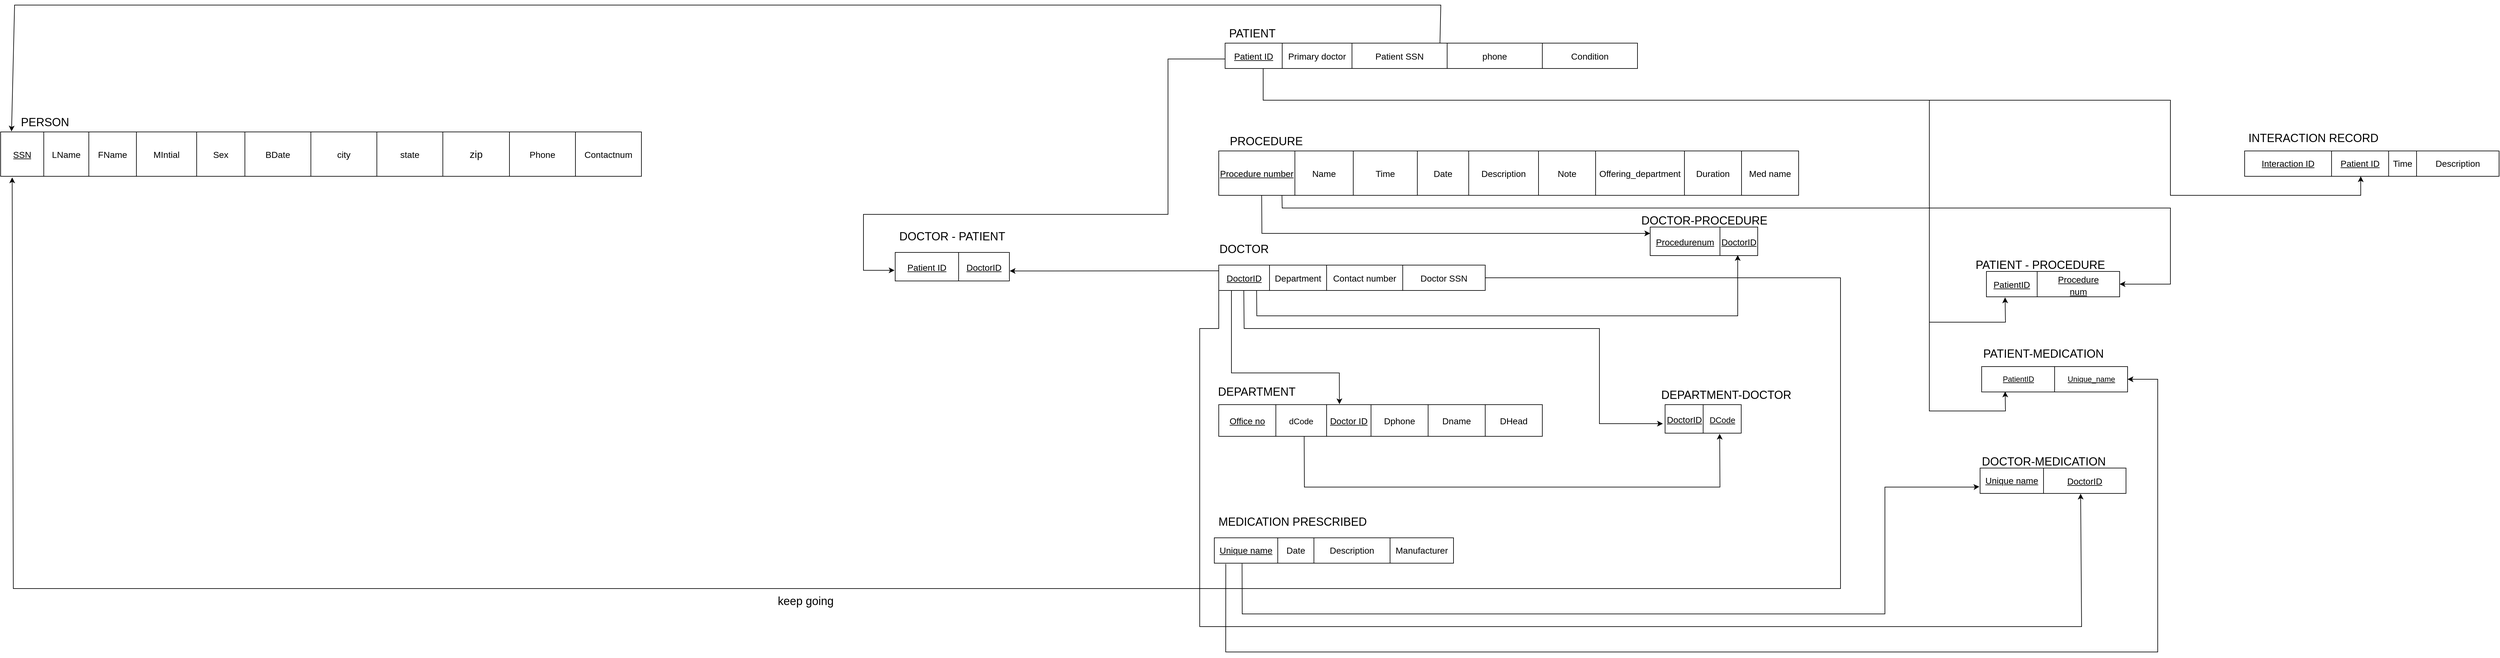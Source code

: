 <mxfile version="21.2.8" type="device">
  <diagram name="Page-1" id="bd83a815-5ea8-2e97-e5ec-87c9f400f2fa">
    <mxGraphModel dx="5881" dy="2895" grid="1" gridSize="10" guides="1" tooltips="1" connect="1" arrows="1" fold="1" page="1" pageScale="1.5" pageWidth="1169" pageHeight="826" background="none" math="0" shadow="0">
      <root>
        <mxCell id="0" style=";html=1;" />
        <mxCell id="1" style=";html=1;" parent="0" />
        <mxCell id="sA06BBsDQ5iSgkOwCJC1-78" value="&lt;font style=&quot;font-size: 18px;&quot;&gt;DEPARTMENT&lt;/font&gt;" style="text;strokeColor=none;align=center;fillColor=none;html=1;verticalAlign=middle;whiteSpace=wrap;rounded=0;" parent="1" vertex="1">
          <mxGeometry x="170" y="590" width="100" height="40" as="geometry" />
        </mxCell>
        <mxCell id="sA06BBsDQ5iSgkOwCJC1-79" value="DOCTOR" style="text;strokeColor=none;align=center;fillColor=none;html=1;verticalAlign=middle;whiteSpace=wrap;rounded=0;fontSize=18;" parent="1" vertex="1">
          <mxGeometry x="170" y="370" width="60" height="30" as="geometry" />
        </mxCell>
        <mxCell id="sA06BBsDQ5iSgkOwCJC1-80" value="PERSON" style="text;strokeColor=none;align=center;fillColor=none;html=1;verticalAlign=middle;whiteSpace=wrap;rounded=0;fontSize=18;" parent="1" vertex="1">
          <mxGeometry x="-1720" y="170" width="60" height="30" as="geometry" />
        </mxCell>
        <mxCell id="sA06BBsDQ5iSgkOwCJC1-81" value="PATIENT" style="text;strokeColor=none;align=center;fillColor=none;html=1;verticalAlign=middle;whiteSpace=wrap;rounded=0;fontSize=18;" parent="1" vertex="1">
          <mxGeometry x="183" y="30" width="60" height="30" as="geometry" />
        </mxCell>
        <mxCell id="sA06BBsDQ5iSgkOwCJC1-82" value="PROCEDURE" style="text;strokeColor=none;align=center;fillColor=none;html=1;verticalAlign=middle;whiteSpace=wrap;rounded=0;fontSize=18;" parent="1" vertex="1">
          <mxGeometry x="120" y="200" width="230" height="30" as="geometry" />
        </mxCell>
        <mxCell id="sA06BBsDQ5iSgkOwCJC1-84" value="" style="shape=table;startSize=0;container=1;collapsible=0;childLayout=tableLayout;fontSize=18;" parent="1" vertex="1">
          <mxGeometry x="160" y="630" width="510" height="50" as="geometry" />
        </mxCell>
        <mxCell id="sA06BBsDQ5iSgkOwCJC1-85" value="" style="shape=tableRow;horizontal=0;startSize=0;swimlaneHead=0;swimlaneBody=0;strokeColor=inherit;top=0;left=0;bottom=0;right=0;collapsible=0;dropTarget=0;fillColor=none;points=[[0,0.5],[1,0.5]];portConstraint=eastwest;fontSize=18;" parent="sA06BBsDQ5iSgkOwCJC1-84" vertex="1">
          <mxGeometry width="510" height="50" as="geometry" />
        </mxCell>
        <mxCell id="sA06BBsDQ5iSgkOwCJC1-86" value="&lt;u style=&quot;font-size: 14px;&quot;&gt;Office no&lt;/u&gt;" style="shape=partialRectangle;html=1;whiteSpace=wrap;connectable=0;strokeColor=inherit;overflow=hidden;fillColor=none;top=0;left=0;bottom=0;right=0;pointerEvents=1;fontSize=18;" parent="sA06BBsDQ5iSgkOwCJC1-85" vertex="1">
          <mxGeometry width="90" height="50" as="geometry">
            <mxRectangle width="90" height="50" as="alternateBounds" />
          </mxGeometry>
        </mxCell>
        <mxCell id="sA06BBsDQ5iSgkOwCJC1-87" value="&lt;font size=&quot;2&quot;&gt;dCode&lt;/font&gt;" style="shape=partialRectangle;html=1;whiteSpace=wrap;connectable=0;strokeColor=inherit;overflow=hidden;fillColor=none;top=0;left=0;bottom=0;right=0;pointerEvents=1;fontSize=18;" parent="sA06BBsDQ5iSgkOwCJC1-85" vertex="1">
          <mxGeometry x="90" width="80" height="50" as="geometry">
            <mxRectangle width="80" height="50" as="alternateBounds" />
          </mxGeometry>
        </mxCell>
        <mxCell id="sA06BBsDQ5iSgkOwCJC1-88" value="&lt;span style=&quot;font-size: 14px;&quot;&gt;&lt;u&gt;Doctor ID&lt;/u&gt;&lt;/span&gt;" style="shape=partialRectangle;html=1;whiteSpace=wrap;connectable=0;strokeColor=inherit;overflow=hidden;fillColor=none;top=0;left=0;bottom=0;right=0;pointerEvents=1;fontSize=18;" parent="sA06BBsDQ5iSgkOwCJC1-85" vertex="1">
          <mxGeometry x="170" width="70" height="50" as="geometry">
            <mxRectangle width="70" height="50" as="alternateBounds" />
          </mxGeometry>
        </mxCell>
        <mxCell id="sA06BBsDQ5iSgkOwCJC1-89" value="&lt;font style=&quot;font-size: 14px;&quot;&gt;Dphone&lt;/font&gt;" style="shape=partialRectangle;html=1;whiteSpace=wrap;connectable=0;strokeColor=inherit;overflow=hidden;fillColor=none;top=0;left=0;bottom=0;right=0;pointerEvents=1;fontSize=18;" parent="sA06BBsDQ5iSgkOwCJC1-85" vertex="1">
          <mxGeometry x="240" width="90" height="50" as="geometry">
            <mxRectangle width="90" height="50" as="alternateBounds" />
          </mxGeometry>
        </mxCell>
        <mxCell id="n7Q_DQjkY-H9mY5wjuAo-28" value="&lt;font style=&quot;font-size: 14px;&quot;&gt;Dname&lt;/font&gt;" style="shape=partialRectangle;html=1;whiteSpace=wrap;connectable=0;strokeColor=inherit;overflow=hidden;fillColor=none;top=0;left=0;bottom=0;right=0;pointerEvents=1;fontSize=18;" parent="sA06BBsDQ5iSgkOwCJC1-85" vertex="1">
          <mxGeometry x="330" width="90" height="50" as="geometry">
            <mxRectangle width="90" height="50" as="alternateBounds" />
          </mxGeometry>
        </mxCell>
        <mxCell id="n7Q_DQjkY-H9mY5wjuAo-29" value="&lt;font style=&quot;font-size: 14px;&quot;&gt;DHead&lt;/font&gt;" style="shape=partialRectangle;html=1;whiteSpace=wrap;connectable=0;strokeColor=inherit;overflow=hidden;fillColor=none;top=0;left=0;bottom=0;right=0;pointerEvents=1;fontSize=18;" parent="sA06BBsDQ5iSgkOwCJC1-85" vertex="1">
          <mxGeometry x="420" width="90" height="50" as="geometry">
            <mxRectangle width="90" height="50" as="alternateBounds" />
          </mxGeometry>
        </mxCell>
        <mxCell id="sA06BBsDQ5iSgkOwCJC1-90" value="" style="shape=table;startSize=0;container=1;collapsible=0;childLayout=tableLayout;fontSize=18;" parent="1" vertex="1">
          <mxGeometry x="160" y="410" width="420" height="40" as="geometry" />
        </mxCell>
        <mxCell id="sA06BBsDQ5iSgkOwCJC1-91" value="" style="shape=tableRow;horizontal=0;startSize=0;swimlaneHead=0;swimlaneBody=0;strokeColor=inherit;top=0;left=0;bottom=0;right=0;collapsible=0;dropTarget=0;fillColor=none;points=[[0,0.5],[1,0.5]];portConstraint=eastwest;fontSize=18;" parent="sA06BBsDQ5iSgkOwCJC1-90" vertex="1">
          <mxGeometry width="420" height="40" as="geometry" />
        </mxCell>
        <mxCell id="sA06BBsDQ5iSgkOwCJC1-93" value="&lt;u&gt;&lt;font style=&quot;font-size: 14px;&quot;&gt;DoctorID&lt;/font&gt;&lt;/u&gt;" style="shape=partialRectangle;html=1;whiteSpace=wrap;connectable=0;strokeColor=inherit;overflow=hidden;fillColor=none;top=0;left=0;bottom=0;right=0;pointerEvents=1;fontSize=18;" parent="sA06BBsDQ5iSgkOwCJC1-91" vertex="1">
          <mxGeometry width="80" height="40" as="geometry">
            <mxRectangle width="80" height="40" as="alternateBounds" />
          </mxGeometry>
        </mxCell>
        <mxCell id="sA06BBsDQ5iSgkOwCJC1-94" value="&lt;font style=&quot;font-size: 14px;&quot;&gt;Department&lt;/font&gt;" style="shape=partialRectangle;html=1;whiteSpace=wrap;connectable=0;strokeColor=inherit;overflow=hidden;fillColor=none;top=0;left=0;bottom=0;right=0;pointerEvents=1;fontSize=18;" parent="sA06BBsDQ5iSgkOwCJC1-91" vertex="1">
          <mxGeometry x="80" width="90" height="40" as="geometry">
            <mxRectangle width="90" height="40" as="alternateBounds" />
          </mxGeometry>
        </mxCell>
        <mxCell id="n7Q_DQjkY-H9mY5wjuAo-5" value="&lt;font style=&quot;font-size: 14px;&quot;&gt;Contact number&lt;/font&gt;" style="shape=partialRectangle;html=1;whiteSpace=wrap;connectable=0;strokeColor=inherit;overflow=hidden;fillColor=none;top=0;left=0;bottom=0;right=0;pointerEvents=1;fontSize=18;" parent="sA06BBsDQ5iSgkOwCJC1-91" vertex="1">
          <mxGeometry x="170" width="120" height="40" as="geometry">
            <mxRectangle width="120" height="40" as="alternateBounds" />
          </mxGeometry>
        </mxCell>
        <mxCell id="n7Q_DQjkY-H9mY5wjuAo-25" value="&lt;font style=&quot;font-size: 14px;&quot;&gt;Doctor SSN&lt;/font&gt;" style="shape=partialRectangle;html=1;whiteSpace=wrap;connectable=0;strokeColor=inherit;overflow=hidden;fillColor=none;top=0;left=0;bottom=0;right=0;pointerEvents=1;fontSize=18;" parent="sA06BBsDQ5iSgkOwCJC1-91" vertex="1">
          <mxGeometry x="290" width="130" height="40" as="geometry">
            <mxRectangle width="130" height="40" as="alternateBounds" />
          </mxGeometry>
        </mxCell>
        <mxCell id="sA06BBsDQ5iSgkOwCJC1-95" value="" style="shape=table;startSize=0;container=1;collapsible=0;childLayout=tableLayout;fontSize=18;rowLines=1;columnLines=1;" parent="1" vertex="1">
          <mxGeometry x="-1760" y="200" width="1010" height="70" as="geometry" />
        </mxCell>
        <mxCell id="sA06BBsDQ5iSgkOwCJC1-96" value="" style="shape=tableRow;horizontal=0;startSize=0;swimlaneHead=0;swimlaneBody=0;strokeColor=inherit;top=0;left=0;bottom=0;right=0;collapsible=0;dropTarget=0;fillColor=none;points=[[0,0.5],[1,0.5]];portConstraint=eastwest;fontSize=18;" parent="sA06BBsDQ5iSgkOwCJC1-95" vertex="1">
          <mxGeometry width="1010" height="70" as="geometry" />
        </mxCell>
        <mxCell id="sA06BBsDQ5iSgkOwCJC1-97" value="&lt;u&gt;&lt;font style=&quot;font-size: 14px;&quot;&gt;SSN&lt;/font&gt;&lt;/u&gt;" style="shape=partialRectangle;html=1;whiteSpace=wrap;connectable=0;strokeColor=inherit;overflow=hidden;fillColor=none;top=0;left=0;bottom=0;right=0;pointerEvents=1;fontSize=18;" parent="sA06BBsDQ5iSgkOwCJC1-96" vertex="1">
          <mxGeometry width="68" height="70" as="geometry">
            <mxRectangle width="68" height="70" as="alternateBounds" />
          </mxGeometry>
        </mxCell>
        <mxCell id="sA06BBsDQ5iSgkOwCJC1-102" value="&lt;font style=&quot;font-size: 14px;&quot;&gt;LName&lt;/font&gt;" style="shape=partialRectangle;html=1;whiteSpace=wrap;connectable=0;strokeColor=inherit;overflow=hidden;fillColor=none;top=0;left=0;bottom=0;right=0;pointerEvents=1;fontSize=18;" parent="sA06BBsDQ5iSgkOwCJC1-96" vertex="1">
          <mxGeometry x="68" width="71" height="70" as="geometry">
            <mxRectangle width="71" height="70" as="alternateBounds" />
          </mxGeometry>
        </mxCell>
        <mxCell id="sA06BBsDQ5iSgkOwCJC1-103" value="&lt;font style=&quot;font-size: 14px;&quot;&gt;FName&lt;/font&gt;" style="shape=partialRectangle;html=1;whiteSpace=wrap;connectable=0;strokeColor=inherit;overflow=hidden;fillColor=none;top=0;left=0;bottom=0;right=0;pointerEvents=1;fontSize=18;" parent="sA06BBsDQ5iSgkOwCJC1-96" vertex="1">
          <mxGeometry x="139" width="75" height="70" as="geometry">
            <mxRectangle width="75" height="70" as="alternateBounds" />
          </mxGeometry>
        </mxCell>
        <mxCell id="-JtylxMRLhvoYEvBFC6u-2" value="&lt;font style=&quot;font-size: 14px;&quot;&gt;MIntial&lt;/font&gt;" style="shape=partialRectangle;html=1;whiteSpace=wrap;connectable=0;strokeColor=inherit;overflow=hidden;fillColor=none;top=0;left=0;bottom=0;right=0;pointerEvents=1;fontSize=18;" parent="sA06BBsDQ5iSgkOwCJC1-96" vertex="1">
          <mxGeometry x="214" width="95" height="70" as="geometry">
            <mxRectangle width="95" height="70" as="alternateBounds" />
          </mxGeometry>
        </mxCell>
        <mxCell id="-JtylxMRLhvoYEvBFC6u-3" value="&lt;font style=&quot;font-size: 14px;&quot;&gt;Sex&lt;/font&gt;" style="shape=partialRectangle;html=1;whiteSpace=wrap;connectable=0;strokeColor=inherit;overflow=hidden;fillColor=none;top=0;left=0;bottom=0;right=0;pointerEvents=1;fontSize=18;" parent="sA06BBsDQ5iSgkOwCJC1-96" vertex="1">
          <mxGeometry x="309" width="76" height="70" as="geometry">
            <mxRectangle width="76" height="70" as="alternateBounds" />
          </mxGeometry>
        </mxCell>
        <mxCell id="-JtylxMRLhvoYEvBFC6u-5" value="&lt;font style=&quot;font-size: 14px;&quot;&gt;BDate&lt;/font&gt;" style="shape=partialRectangle;html=1;whiteSpace=wrap;connectable=0;strokeColor=inherit;overflow=hidden;fillColor=none;top=0;left=0;bottom=0;right=0;pointerEvents=1;fontSize=18;" parent="sA06BBsDQ5iSgkOwCJC1-96" vertex="1">
          <mxGeometry x="385" width="104" height="70" as="geometry">
            <mxRectangle width="104" height="70" as="alternateBounds" />
          </mxGeometry>
        </mxCell>
        <mxCell id="rLEE7WDW3nrqs7bwY9VY-4" value="&lt;font style=&quot;font-size: 14px;&quot;&gt;city&lt;/font&gt;" style="shape=partialRectangle;html=1;whiteSpace=wrap;connectable=0;strokeColor=inherit;overflow=hidden;fillColor=none;top=0;left=0;bottom=0;right=0;pointerEvents=1;fontSize=18;" parent="sA06BBsDQ5iSgkOwCJC1-96" vertex="1">
          <mxGeometry x="489" width="104" height="70" as="geometry">
            <mxRectangle width="104" height="70" as="alternateBounds" />
          </mxGeometry>
        </mxCell>
        <mxCell id="rLEE7WDW3nrqs7bwY9VY-6" value="&lt;font style=&quot;font-size: 14px;&quot;&gt;state&lt;/font&gt;" style="shape=partialRectangle;html=1;whiteSpace=wrap;connectable=0;strokeColor=inherit;overflow=hidden;fillColor=none;top=0;left=0;bottom=0;right=0;pointerEvents=1;fontSize=18;" parent="sA06BBsDQ5iSgkOwCJC1-96" vertex="1">
          <mxGeometry x="593" width="104" height="70" as="geometry">
            <mxRectangle width="104" height="70" as="alternateBounds" />
          </mxGeometry>
        </mxCell>
        <mxCell id="uqvyVPI_06-UApJKmVsm-2" value="&lt;font size=&quot;3&quot;&gt;zip&lt;/font&gt;" style="shape=partialRectangle;html=1;whiteSpace=wrap;connectable=0;strokeColor=inherit;overflow=hidden;fillColor=none;top=0;left=0;bottom=0;right=0;pointerEvents=1;fontSize=18;" parent="sA06BBsDQ5iSgkOwCJC1-96" vertex="1">
          <mxGeometry x="697" width="105" height="70" as="geometry">
            <mxRectangle width="105" height="70" as="alternateBounds" />
          </mxGeometry>
        </mxCell>
        <mxCell id="rLEE7WDW3nrqs7bwY9VY-10" value="&lt;span style=&quot;font-size: 14px;&quot;&gt;Phone&lt;/span&gt;" style="shape=partialRectangle;html=1;whiteSpace=wrap;connectable=0;strokeColor=inherit;overflow=hidden;fillColor=none;top=0;left=0;bottom=0;right=0;pointerEvents=1;fontSize=18;" parent="sA06BBsDQ5iSgkOwCJC1-96" vertex="1">
          <mxGeometry x="802" width="104" height="70" as="geometry">
            <mxRectangle width="104" height="70" as="alternateBounds" />
          </mxGeometry>
        </mxCell>
        <mxCell id="rLEE7WDW3nrqs7bwY9VY-9" value="&lt;font style=&quot;font-size: 14px;&quot;&gt;Contactnum&lt;/font&gt;" style="shape=partialRectangle;html=1;whiteSpace=wrap;connectable=0;strokeColor=inherit;overflow=hidden;fillColor=none;top=0;left=0;bottom=0;right=0;pointerEvents=1;fontSize=18;" parent="sA06BBsDQ5iSgkOwCJC1-96" vertex="1">
          <mxGeometry x="906" width="104" height="70" as="geometry">
            <mxRectangle width="104" height="70" as="alternateBounds" />
          </mxGeometry>
        </mxCell>
        <mxCell id="sA06BBsDQ5iSgkOwCJC1-104" value="" style="shape=table;startSize=0;container=1;collapsible=0;childLayout=tableLayout;fontSize=18;" parent="1" vertex="1">
          <mxGeometry x="170" y="60" width="650" height="40" as="geometry" />
        </mxCell>
        <mxCell id="sA06BBsDQ5iSgkOwCJC1-105" value="" style="shape=tableRow;horizontal=0;startSize=0;swimlaneHead=0;swimlaneBody=0;strokeColor=inherit;top=0;left=0;bottom=0;right=0;collapsible=0;dropTarget=0;fillColor=none;points=[[0,0.5],[1,0.5]];portConstraint=eastwest;fontSize=18;" parent="sA06BBsDQ5iSgkOwCJC1-104" vertex="1">
          <mxGeometry width="650" height="40" as="geometry" />
        </mxCell>
        <mxCell id="sA06BBsDQ5iSgkOwCJC1-106" value="&lt;font style=&quot;font-size: 14px;&quot;&gt;Patient ID&lt;/font&gt;" style="shape=partialRectangle;html=1;whiteSpace=wrap;connectable=0;strokeColor=inherit;overflow=hidden;fillColor=none;top=0;left=0;bottom=0;right=0;pointerEvents=1;fontSize=18;fontStyle=4" parent="sA06BBsDQ5iSgkOwCJC1-105" vertex="1">
          <mxGeometry width="90" height="40" as="geometry">
            <mxRectangle width="90" height="40" as="alternateBounds" />
          </mxGeometry>
        </mxCell>
        <mxCell id="sA06BBsDQ5iSgkOwCJC1-147" value="&lt;font style=&quot;font-size: 14px;&quot;&gt;Primary doctor&lt;/font&gt;" style="shape=partialRectangle;html=1;whiteSpace=wrap;connectable=0;strokeColor=inherit;overflow=hidden;fillColor=none;top=0;left=0;bottom=0;right=0;pointerEvents=1;fontSize=18;" parent="sA06BBsDQ5iSgkOwCJC1-105" vertex="1">
          <mxGeometry x="90" width="110" height="40" as="geometry">
            <mxRectangle width="110" height="40" as="alternateBounds" />
          </mxGeometry>
        </mxCell>
        <mxCell id="n7Q_DQjkY-H9mY5wjuAo-26" value="&lt;font style=&quot;font-size: 14px;&quot;&gt;Patient SSN&lt;/font&gt;" style="shape=partialRectangle;html=1;whiteSpace=wrap;connectable=0;strokeColor=inherit;overflow=hidden;fillColor=none;top=0;left=0;bottom=0;right=0;pointerEvents=1;fontSize=18;fontStyle=0" parent="sA06BBsDQ5iSgkOwCJC1-105" vertex="1">
          <mxGeometry x="200" width="150" height="40" as="geometry">
            <mxRectangle width="150" height="40" as="alternateBounds" />
          </mxGeometry>
        </mxCell>
        <mxCell id="rLEE7WDW3nrqs7bwY9VY-12" value="&lt;font style=&quot;font-size: 14px;&quot;&gt;phone&lt;/font&gt;" style="shape=partialRectangle;html=1;whiteSpace=wrap;connectable=0;strokeColor=inherit;overflow=hidden;fillColor=none;top=0;left=0;bottom=0;right=0;pointerEvents=1;fontSize=18;fontStyle=0" parent="sA06BBsDQ5iSgkOwCJC1-105" vertex="1">
          <mxGeometry x="350" width="150" height="40" as="geometry">
            <mxRectangle width="150" height="40" as="alternateBounds" />
          </mxGeometry>
        </mxCell>
        <mxCell id="uDnmVIhoIBRD-nK2tpMP-1" value="&lt;font style=&quot;font-size: 14px;&quot;&gt;Condition&lt;/font&gt;" style="shape=partialRectangle;html=1;whiteSpace=wrap;connectable=0;strokeColor=inherit;overflow=hidden;fillColor=none;top=0;left=0;bottom=0;right=0;pointerEvents=1;fontSize=18;fontStyle=0" parent="sA06BBsDQ5iSgkOwCJC1-105" vertex="1">
          <mxGeometry x="500" width="150" height="40" as="geometry">
            <mxRectangle width="150" height="40" as="alternateBounds" />
          </mxGeometry>
        </mxCell>
        <mxCell id="sA06BBsDQ5iSgkOwCJC1-115" value="" style="shape=table;startSize=0;container=1;collapsible=0;childLayout=tableLayout;fontSize=18;" parent="1" vertex="1">
          <mxGeometry x="160" y="230" width="914" height="70" as="geometry" />
        </mxCell>
        <mxCell id="sA06BBsDQ5iSgkOwCJC1-116" value="" style="shape=tableRow;horizontal=0;startSize=0;swimlaneHead=0;swimlaneBody=0;strokeColor=inherit;top=0;left=0;bottom=0;right=0;collapsible=0;dropTarget=0;fillColor=none;points=[[0,0.5],[1,0.5]];portConstraint=eastwest;fontSize=18;" parent="sA06BBsDQ5iSgkOwCJC1-115" vertex="1">
          <mxGeometry width="914" height="70" as="geometry" />
        </mxCell>
        <mxCell id="sA06BBsDQ5iSgkOwCJC1-117" value="&lt;font style=&quot;font-size: 14px;&quot;&gt;Procedure number&lt;/font&gt;" style="shape=partialRectangle;html=1;whiteSpace=wrap;connectable=0;strokeColor=inherit;overflow=hidden;fillColor=none;top=0;left=0;bottom=0;right=0;pointerEvents=1;fontSize=18;fontStyle=4" parent="sA06BBsDQ5iSgkOwCJC1-116" vertex="1">
          <mxGeometry width="120" height="70" as="geometry">
            <mxRectangle width="120" height="70" as="alternateBounds" />
          </mxGeometry>
        </mxCell>
        <mxCell id="sA06BBsDQ5iSgkOwCJC1-118" value="&lt;font style=&quot;font-size: 14px;&quot;&gt;Name&lt;/font&gt;" style="shape=partialRectangle;html=1;whiteSpace=wrap;connectable=0;strokeColor=inherit;overflow=hidden;fillColor=none;top=0;left=0;bottom=0;right=0;pointerEvents=1;fontSize=18;" parent="sA06BBsDQ5iSgkOwCJC1-116" vertex="1">
          <mxGeometry x="120" width="92" height="70" as="geometry">
            <mxRectangle width="92" height="70" as="alternateBounds" />
          </mxGeometry>
        </mxCell>
        <mxCell id="sA06BBsDQ5iSgkOwCJC1-119" value="&lt;font style=&quot;font-size: 14px;&quot;&gt;Time&lt;/font&gt;" style="shape=partialRectangle;html=1;whiteSpace=wrap;connectable=0;strokeColor=inherit;overflow=hidden;fillColor=none;top=0;left=0;bottom=0;right=0;pointerEvents=1;fontSize=18;" parent="sA06BBsDQ5iSgkOwCJC1-116" vertex="1">
          <mxGeometry x="212" width="101" height="70" as="geometry">
            <mxRectangle width="101" height="70" as="alternateBounds" />
          </mxGeometry>
        </mxCell>
        <mxCell id="sA06BBsDQ5iSgkOwCJC1-120" value="&lt;font style=&quot;font-size: 14px;&quot;&gt;Date&lt;/font&gt;" style="shape=partialRectangle;html=1;whiteSpace=wrap;connectable=0;strokeColor=inherit;overflow=hidden;fillColor=none;top=0;left=0;bottom=0;right=0;pointerEvents=1;fontSize=18;" parent="sA06BBsDQ5iSgkOwCJC1-116" vertex="1">
          <mxGeometry x="313" width="81" height="70" as="geometry">
            <mxRectangle width="81" height="70" as="alternateBounds" />
          </mxGeometry>
        </mxCell>
        <mxCell id="sA06BBsDQ5iSgkOwCJC1-122" value="&lt;font style=&quot;font-size: 14px;&quot;&gt;Description&lt;/font&gt;" style="shape=partialRectangle;html=1;whiteSpace=wrap;connectable=0;strokeColor=inherit;overflow=hidden;fillColor=none;top=0;left=0;bottom=0;right=0;pointerEvents=1;fontSize=18;" parent="sA06BBsDQ5iSgkOwCJC1-116" vertex="1">
          <mxGeometry x="394" width="110" height="70" as="geometry">
            <mxRectangle width="110" height="70" as="alternateBounds" />
          </mxGeometry>
        </mxCell>
        <mxCell id="sA06BBsDQ5iSgkOwCJC1-123" value="&lt;font style=&quot;font-size: 14px;&quot;&gt;Note&lt;/font&gt;" style="shape=partialRectangle;html=1;whiteSpace=wrap;connectable=0;strokeColor=inherit;overflow=hidden;fillColor=none;top=0;left=0;bottom=0;right=0;pointerEvents=1;fontSize=18;" parent="sA06BBsDQ5iSgkOwCJC1-116" vertex="1">
          <mxGeometry x="504" width="90" height="70" as="geometry">
            <mxRectangle width="90" height="70" as="alternateBounds" />
          </mxGeometry>
        </mxCell>
        <mxCell id="sA06BBsDQ5iSgkOwCJC1-124" value="&lt;font style=&quot;font-size: 14px;&quot;&gt;Offering_&lt;/font&gt;&lt;font style=&quot;font-size: 14px;&quot;&gt;department&lt;/font&gt;" style="shape=partialRectangle;html=1;whiteSpace=wrap;connectable=0;strokeColor=inherit;overflow=hidden;fillColor=none;top=0;left=0;bottom=0;right=0;pointerEvents=1;fontSize=18;" parent="sA06BBsDQ5iSgkOwCJC1-116" vertex="1">
          <mxGeometry x="594" width="140" height="70" as="geometry">
            <mxRectangle width="140" height="70" as="alternateBounds" />
          </mxGeometry>
        </mxCell>
        <mxCell id="sA06BBsDQ5iSgkOwCJC1-125" value="&lt;span style=&quot;font-size: 14px;&quot;&gt;Duration&lt;/span&gt;" style="shape=partialRectangle;html=1;whiteSpace=wrap;connectable=0;strokeColor=inherit;overflow=hidden;fillColor=none;top=0;left=0;bottom=0;right=0;pointerEvents=1;fontSize=18;" parent="sA06BBsDQ5iSgkOwCJC1-116" vertex="1">
          <mxGeometry x="734" width="90" height="70" as="geometry">
            <mxRectangle width="90" height="70" as="alternateBounds" />
          </mxGeometry>
        </mxCell>
        <mxCell id="sA06BBsDQ5iSgkOwCJC1-126" value="&lt;span style=&quot;font-size: 14px;&quot;&gt;Med name&lt;/span&gt;" style="shape=partialRectangle;html=1;whiteSpace=wrap;connectable=0;strokeColor=inherit;overflow=hidden;fillColor=none;top=0;left=0;bottom=0;right=0;pointerEvents=1;fontSize=18;" parent="sA06BBsDQ5iSgkOwCJC1-116" vertex="1">
          <mxGeometry x="824" width="90" height="70" as="geometry">
            <mxRectangle width="90" height="70" as="alternateBounds" />
          </mxGeometry>
        </mxCell>
        <mxCell id="sA06BBsDQ5iSgkOwCJC1-153" value="&lt;font style=&quot;font-size: 18px;&quot;&gt;MEDICATION PRESCRIBED&lt;/font&gt;" style="text;strokeColor=none;align=center;fillColor=none;html=1;verticalAlign=middle;whiteSpace=wrap;rounded=0;fontSize=14;" parent="1" vertex="1">
          <mxGeometry x="150" y="790" width="253" height="50" as="geometry" />
        </mxCell>
        <mxCell id="n7Q_DQjkY-H9mY5wjuAo-13" value="" style="shape=table;startSize=0;container=1;collapsible=0;childLayout=tableLayout;fontSize=14;" parent="1" vertex="1">
          <mxGeometry x="153" y="840" width="377" height="40" as="geometry" />
        </mxCell>
        <mxCell id="n7Q_DQjkY-H9mY5wjuAo-14" value="" style="shape=tableRow;horizontal=0;startSize=0;swimlaneHead=0;swimlaneBody=0;strokeColor=inherit;top=0;left=0;bottom=0;right=0;collapsible=0;dropTarget=0;fillColor=none;points=[[0,0.5],[1,0.5]];portConstraint=eastwest;fontSize=14;" parent="n7Q_DQjkY-H9mY5wjuAo-13" vertex="1">
          <mxGeometry width="377" height="40" as="geometry" />
        </mxCell>
        <mxCell id="n7Q_DQjkY-H9mY5wjuAo-15" value="Unique name" style="shape=partialRectangle;html=1;whiteSpace=wrap;connectable=0;strokeColor=inherit;overflow=hidden;fillColor=none;top=0;left=0;bottom=0;right=0;pointerEvents=1;fontSize=14;fontStyle=4" parent="n7Q_DQjkY-H9mY5wjuAo-14" vertex="1">
          <mxGeometry width="100" height="40" as="geometry">
            <mxRectangle width="100" height="40" as="alternateBounds" />
          </mxGeometry>
        </mxCell>
        <mxCell id="n7Q_DQjkY-H9mY5wjuAo-16" value="Date" style="shape=partialRectangle;html=1;whiteSpace=wrap;connectable=0;strokeColor=inherit;overflow=hidden;fillColor=none;top=0;left=0;bottom=0;right=0;pointerEvents=1;fontSize=14;" parent="n7Q_DQjkY-H9mY5wjuAo-14" vertex="1">
          <mxGeometry x="100" width="57" height="40" as="geometry">
            <mxRectangle width="57" height="40" as="alternateBounds" />
          </mxGeometry>
        </mxCell>
        <mxCell id="n7Q_DQjkY-H9mY5wjuAo-17" value="Description" style="shape=partialRectangle;html=1;whiteSpace=wrap;connectable=0;strokeColor=inherit;overflow=hidden;fillColor=none;top=0;left=0;bottom=0;right=0;pointerEvents=1;fontSize=14;" parent="n7Q_DQjkY-H9mY5wjuAo-14" vertex="1">
          <mxGeometry x="157" width="120" height="40" as="geometry">
            <mxRectangle width="120" height="40" as="alternateBounds" />
          </mxGeometry>
        </mxCell>
        <mxCell id="sA06BBsDQ5iSgkOwCJC1-155" value="Manufacturer" style="shape=partialRectangle;html=1;whiteSpace=wrap;connectable=0;strokeColor=inherit;overflow=hidden;fillColor=none;top=0;left=0;bottom=0;right=0;pointerEvents=1;fontSize=14;" parent="n7Q_DQjkY-H9mY5wjuAo-14" vertex="1">
          <mxGeometry x="277" width="100" height="40" as="geometry">
            <mxRectangle width="100" height="40" as="alternateBounds" />
          </mxGeometry>
        </mxCell>
        <mxCell id="n7Q_DQjkY-H9mY5wjuAo-18" value="" style="shape=table;startSize=0;container=1;collapsible=0;childLayout=tableLayout;fontSize=14;" parent="1" vertex="1">
          <mxGeometry x="1777" y="230" width="401" height="40" as="geometry" />
        </mxCell>
        <mxCell id="n7Q_DQjkY-H9mY5wjuAo-19" value="" style="shape=tableRow;horizontal=0;startSize=0;swimlaneHead=0;swimlaneBody=0;strokeColor=inherit;top=0;left=0;bottom=0;right=0;collapsible=0;dropTarget=0;fillColor=none;points=[[0,0.5],[1,0.5]];portConstraint=eastwest;fontSize=14;" parent="n7Q_DQjkY-H9mY5wjuAo-18" vertex="1">
          <mxGeometry width="401" height="40" as="geometry" />
        </mxCell>
        <mxCell id="n7Q_DQjkY-H9mY5wjuAo-20" value="&lt;u&gt;Interaction ID&lt;/u&gt;" style="shape=partialRectangle;html=1;whiteSpace=wrap;connectable=0;strokeColor=inherit;overflow=hidden;fillColor=none;top=0;left=0;bottom=0;right=0;pointerEvents=1;fontSize=14;" parent="n7Q_DQjkY-H9mY5wjuAo-19" vertex="1">
          <mxGeometry width="137" height="40" as="geometry">
            <mxRectangle width="137" height="40" as="alternateBounds" />
          </mxGeometry>
        </mxCell>
        <mxCell id="n7Q_DQjkY-H9mY5wjuAo-21" value="&lt;u&gt;Patient ID&lt;/u&gt;" style="shape=partialRectangle;html=1;whiteSpace=wrap;connectable=0;strokeColor=inherit;overflow=hidden;fillColor=none;top=0;left=0;bottom=0;right=0;pointerEvents=1;fontSize=14;" parent="n7Q_DQjkY-H9mY5wjuAo-19" vertex="1">
          <mxGeometry x="137" width="90" height="40" as="geometry">
            <mxRectangle width="90" height="40" as="alternateBounds" />
          </mxGeometry>
        </mxCell>
        <mxCell id="n7Q_DQjkY-H9mY5wjuAo-22" value="Time" style="shape=partialRectangle;html=1;whiteSpace=wrap;connectable=0;strokeColor=inherit;overflow=hidden;fillColor=none;top=0;left=0;bottom=0;right=0;pointerEvents=1;fontSize=14;" parent="n7Q_DQjkY-H9mY5wjuAo-19" vertex="1">
          <mxGeometry x="227" width="44" height="40" as="geometry">
            <mxRectangle width="44" height="40" as="alternateBounds" />
          </mxGeometry>
        </mxCell>
        <mxCell id="n7Q_DQjkY-H9mY5wjuAo-23" value="Description" style="shape=partialRectangle;html=1;whiteSpace=wrap;connectable=0;strokeColor=inherit;overflow=hidden;fillColor=none;top=0;left=0;bottom=0;right=0;pointerEvents=1;fontSize=14;" parent="n7Q_DQjkY-H9mY5wjuAo-19" vertex="1">
          <mxGeometry x="271" width="130" height="40" as="geometry">
            <mxRectangle width="130" height="40" as="alternateBounds" />
          </mxGeometry>
        </mxCell>
        <mxCell id="n7Q_DQjkY-H9mY5wjuAo-24" value="&lt;font style=&quot;font-size: 18px;&quot;&gt;INTERACTION RECORD&lt;/font&gt;" style="text;html=1;align=center;verticalAlign=middle;resizable=0;points=[];autosize=1;strokeColor=none;fillColor=none;fontSize=14;" parent="1" vertex="1">
          <mxGeometry x="1770" y="190" width="230" height="40" as="geometry" />
        </mxCell>
        <mxCell id="sA06BBsDQ5iSgkOwCJC1-157" value="" style="endArrow=classic;html=1;rounded=0;fontSize=18;" parent="1" edge="1">
          <mxGeometry width="50" height="50" relative="1" as="geometry">
            <mxPoint x="230" y="100" as="sourcePoint" />
            <mxPoint x="1960" y="270" as="targetPoint" />
            <Array as="points">
              <mxPoint x="230" y="150" />
              <mxPoint x="1560" y="150" />
              <mxPoint x="1660" y="150" />
              <mxPoint x="1660" y="250" />
              <mxPoint x="1660" y="300" />
              <mxPoint x="1730" y="300" />
              <mxPoint x="1960" y="300" />
            </Array>
          </mxGeometry>
        </mxCell>
        <mxCell id="sA06BBsDQ5iSgkOwCJC1-163" value="" style="shape=table;startSize=0;container=1;collapsible=0;childLayout=tableLayout;fontSize=18;" parent="1" vertex="1">
          <mxGeometry x="840" y="350" width="169.5" height="45" as="geometry" />
        </mxCell>
        <mxCell id="sA06BBsDQ5iSgkOwCJC1-164" value="" style="shape=tableRow;horizontal=0;startSize=0;swimlaneHead=0;swimlaneBody=0;strokeColor=inherit;top=0;left=0;bottom=0;right=0;collapsible=0;dropTarget=0;fillColor=none;points=[[0,0.5],[1,0.5]];portConstraint=eastwest;fontSize=18;" parent="sA06BBsDQ5iSgkOwCJC1-163" vertex="1">
          <mxGeometry width="169.5" height="45" as="geometry" />
        </mxCell>
        <mxCell id="sA06BBsDQ5iSgkOwCJC1-165" value="&lt;font style=&quot;font-size: 14px;&quot;&gt;&lt;u&gt;Procedurenum&lt;/u&gt;&lt;/font&gt;" style="shape=partialRectangle;html=1;whiteSpace=wrap;connectable=0;strokeColor=inherit;overflow=hidden;fillColor=none;top=0;left=0;bottom=0;right=0;pointerEvents=1;fontSize=18;" parent="sA06BBsDQ5iSgkOwCJC1-164" vertex="1">
          <mxGeometry width="110" height="45" as="geometry">
            <mxRectangle width="110" height="45" as="alternateBounds" />
          </mxGeometry>
        </mxCell>
        <mxCell id="sA06BBsDQ5iSgkOwCJC1-166" value="&lt;font style=&quot;font-size: 14px;&quot;&gt;&lt;u&gt;DoctorID&lt;/u&gt;&lt;/font&gt;" style="shape=partialRectangle;html=1;whiteSpace=wrap;connectable=0;strokeColor=inherit;overflow=hidden;fillColor=none;top=0;left=0;bottom=0;right=0;pointerEvents=1;fontSize=18;" parent="sA06BBsDQ5iSgkOwCJC1-164" vertex="1">
          <mxGeometry x="110" width="60" height="45" as="geometry">
            <mxRectangle width="60" height="45" as="alternateBounds" />
          </mxGeometry>
        </mxCell>
        <mxCell id="ALP2DqXBjwYy2DeiokCy-1" value="&lt;span style=&quot;font-size: 18px;&quot;&gt;DOCTOR-PROCEDURE&lt;/span&gt;" style="text;html=1;align=center;verticalAlign=middle;resizable=0;points=[];autosize=1;strokeColor=none;fillColor=none;" parent="1" vertex="1">
          <mxGeometry x="814.75" y="320" width="220" height="40" as="geometry" />
        </mxCell>
        <mxCell id="qGk2XA6NKGEeoNuRqSvV-1" value="&lt;font style=&quot;font-size: 18px;&quot;&gt;DOCTOR - PATIENT&lt;/font&gt;" style="text;strokeColor=none;align=center;fillColor=none;html=1;verticalAlign=middle;whiteSpace=wrap;rounded=0;" parent="1" vertex="1">
          <mxGeometry x="-350" y="340" width="180" height="50" as="geometry" />
        </mxCell>
        <mxCell id="qGk2XA6NKGEeoNuRqSvV-2" value="" style="shape=table;startSize=0;container=1;collapsible=0;childLayout=tableLayout;fontSize=18;" parent="1" vertex="1">
          <mxGeometry x="-350" y="390" width="180" height="45" as="geometry" />
        </mxCell>
        <mxCell id="qGk2XA6NKGEeoNuRqSvV-3" value="" style="shape=tableRow;horizontal=0;startSize=0;swimlaneHead=0;swimlaneBody=0;strokeColor=inherit;top=0;left=0;bottom=0;right=0;collapsible=0;dropTarget=0;fillColor=none;points=[[0,0.5],[1,0.5]];portConstraint=eastwest;fontSize=18;" parent="qGk2XA6NKGEeoNuRqSvV-2" vertex="1">
          <mxGeometry width="180" height="45" as="geometry" />
        </mxCell>
        <mxCell id="qGk2XA6NKGEeoNuRqSvV-4" value="&lt;u&gt;&lt;font style=&quot;font-size: 14px;&quot;&gt;Patient ID&lt;/font&gt;&lt;/u&gt;" style="shape=partialRectangle;html=1;whiteSpace=wrap;connectable=0;strokeColor=inherit;overflow=hidden;fillColor=none;top=0;left=0;bottom=0;right=0;pointerEvents=1;fontSize=18;" parent="qGk2XA6NKGEeoNuRqSvV-3" vertex="1">
          <mxGeometry width="100" height="45" as="geometry">
            <mxRectangle width="100" height="45" as="alternateBounds" />
          </mxGeometry>
        </mxCell>
        <mxCell id="qGk2XA6NKGEeoNuRqSvV-5" value="&lt;u style=&quot;--tw-translate-x:0; --tw-translate-y:0; --tw-rotate:0; --tw-skew-x:0; --tw-skew-y:0; --tw-scale-x:1; --tw-scale-y:1; --tw-pan-x: ; --tw-pan-y: ; --tw-pinch-zoom: ; --tw-scroll-snap-strictness:proximity; --tw-ordinal: ; --tw-slashed-zero: ; --tw-numeric-figure: ; --tw-numeric-spacing: ; --tw-numeric-fraction: ; --tw-ring-inset: ; --tw-ring-offset-width:0px; --tw-ring-offset-color:#fff; --tw-ring-color:rgb(59 130 246 / 0.5); --tw-ring-offset-shadow:0 0 #0000; --tw-ring-shadow:0 0 #0000; --tw-shadow:0 0 #0000; --tw-shadow-colored:0 0 #0000; --tw-blur: ; --tw-brightness: ; --tw-contrast: ; --tw-grayscale: ; --tw-hue-rotate: ; --tw-invert: ; --tw-saturate: ; --tw-sepia: ; --tw-drop-shadow: ; --tw-backdrop-blur: ; --tw-backdrop-brightness: ; --tw-backdrop-contrast: ; --tw-backdrop-grayscale: ; --tw-backdrop-hue-rotate: ; --tw-backdrop-invert: ; --tw-backdrop-opacity: ; --tw-backdrop-saturate: ; --tw-backdrop-sepia: ; border-color: var(--border-color);&quot;&gt;&lt;font style=&quot;--tw-translate-x:0; --tw-translate-y:0; --tw-rotate:0; --tw-skew-x:0; --tw-skew-y:0; --tw-scale-x:1; --tw-scale-y:1; --tw-pan-x: ; --tw-pan-y: ; --tw-pinch-zoom: ; --tw-scroll-snap-strictness:proximity; --tw-ordinal: ; --tw-slashed-zero: ; --tw-numeric-figure: ; --tw-numeric-spacing: ; --tw-numeric-fraction: ; --tw-ring-inset: ; --tw-ring-offset-width:0px; --tw-ring-offset-color:#fff; --tw-ring-color:rgb(59 130 246 / 0.5); --tw-ring-offset-shadow:0 0 #0000; --tw-ring-shadow:0 0 #0000; --tw-shadow:0 0 #0000; --tw-shadow-colored:0 0 #0000; --tw-blur: ; --tw-brightness: ; --tw-contrast: ; --tw-grayscale: ; --tw-hue-rotate: ; --tw-invert: ; --tw-saturate: ; --tw-sepia: ; --tw-drop-shadow: ; --tw-backdrop-blur: ; --tw-backdrop-brightness: ; --tw-backdrop-contrast: ; --tw-backdrop-grayscale: ; --tw-backdrop-hue-rotate: ; --tw-backdrop-invert: ; --tw-backdrop-opacity: ; --tw-backdrop-saturate: ; --tw-backdrop-sepia: ; border-color: var(--border-color); font-size: 14px;&quot;&gt;DoctorID&lt;/font&gt;&lt;/u&gt;" style="shape=partialRectangle;html=1;whiteSpace=wrap;connectable=0;strokeColor=inherit;overflow=hidden;fillColor=none;top=0;left=0;bottom=0;right=0;pointerEvents=1;fontSize=18;" parent="qGk2XA6NKGEeoNuRqSvV-3" vertex="1">
          <mxGeometry x="100" width="80" height="45" as="geometry">
            <mxRectangle width="80" height="45" as="alternateBounds" />
          </mxGeometry>
        </mxCell>
        <mxCell id="ALP2DqXBjwYy2DeiokCy-2" value="" style="shape=table;startSize=0;container=1;collapsible=0;childLayout=tableLayout;fontSize=18;" parent="1" vertex="1">
          <mxGeometry x="863.5" y="630" width="120" height="45" as="geometry" />
        </mxCell>
        <mxCell id="ALP2DqXBjwYy2DeiokCy-3" value="" style="shape=tableRow;horizontal=0;startSize=0;swimlaneHead=0;swimlaneBody=0;strokeColor=inherit;top=0;left=0;bottom=0;right=0;collapsible=0;dropTarget=0;fillColor=none;points=[[0,0.5],[1,0.5]];portConstraint=eastwest;fontSize=18;" parent="ALP2DqXBjwYy2DeiokCy-2" vertex="1">
          <mxGeometry width="120" height="45" as="geometry" />
        </mxCell>
        <mxCell id="ALP2DqXBjwYy2DeiokCy-4" value="&lt;font style=&quot;font-size: 14px;&quot;&gt;&lt;u&gt;DoctorID&lt;/u&gt;&lt;/font&gt;" style="shape=partialRectangle;html=1;whiteSpace=wrap;connectable=0;strokeColor=inherit;overflow=hidden;fillColor=none;top=0;left=0;bottom=0;right=0;pointerEvents=1;fontSize=18;" parent="ALP2DqXBjwYy2DeiokCy-3" vertex="1">
          <mxGeometry width="60" height="45" as="geometry">
            <mxRectangle width="60" height="45" as="alternateBounds" />
          </mxGeometry>
        </mxCell>
        <mxCell id="ALP2DqXBjwYy2DeiokCy-5" value="&lt;u style=&quot;border-color: var(--border-color);&quot;&gt;&lt;font style=&quot;border-color: var(--border-color); font-size: 13px;&quot;&gt;DCode&lt;/font&gt;&lt;/u&gt;" style="shape=partialRectangle;html=1;whiteSpace=wrap;connectable=0;strokeColor=inherit;overflow=hidden;fillColor=none;top=0;left=0;bottom=0;right=0;pointerEvents=1;fontSize=18;" parent="ALP2DqXBjwYy2DeiokCy-3" vertex="1">
          <mxGeometry x="60" width="60" height="45" as="geometry">
            <mxRectangle width="60" height="45" as="alternateBounds" />
          </mxGeometry>
        </mxCell>
        <mxCell id="qGk2XA6NKGEeoNuRqSvV-10" value="DEPARTMENT-DOCTOR" style="text;strokeColor=none;align=center;fillColor=none;html=1;verticalAlign=middle;whiteSpace=wrap;rounded=0;fontSize=18;" parent="1" vertex="1">
          <mxGeometry x="840" y="600" width="240" height="30" as="geometry" />
        </mxCell>
        <mxCell id="ALP2DqXBjwYy2DeiokCy-10" value="" style="endArrow=classic;html=1;rounded=0;fontSize=18;entryX=0.814;entryY=0.982;entryDx=0;entryDy=0;entryPerimeter=0;exitX=0.142;exitY=1.006;exitDx=0;exitDy=0;exitPerimeter=0;" parent="1" source="sA06BBsDQ5iSgkOwCJC1-91" target="sA06BBsDQ5iSgkOwCJC1-164" edge="1">
          <mxGeometry width="50" height="50" relative="1" as="geometry">
            <mxPoint x="217" y="450" as="sourcePoint" />
            <mxPoint x="970" y="390" as="targetPoint" />
            <Array as="points">
              <mxPoint x="220" y="490" />
              <mxPoint x="820" y="490" />
              <mxPoint x="978" y="490" />
            </Array>
          </mxGeometry>
        </mxCell>
        <mxCell id="qGk2XA6NKGEeoNuRqSvV-15" value="" style="endArrow=classic;html=1;rounded=0;fontSize=18;exitX=0.074;exitY=1;exitDx=0;exitDy=0;exitPerimeter=0;" parent="1" source="sA06BBsDQ5iSgkOwCJC1-116" edge="1">
          <mxGeometry width="50" height="50" relative="1" as="geometry">
            <mxPoint x="150" y="320" as="sourcePoint" />
            <mxPoint x="840" y="360" as="targetPoint" />
            <Array as="points">
              <mxPoint x="228" y="360" />
            </Array>
          </mxGeometry>
        </mxCell>
        <mxCell id="qGk2XA6NKGEeoNuRqSvV-16" style="edgeStyle=orthogonalEdgeStyle;rounded=0;orthogonalLoop=1;jettySize=auto;html=1;exitX=0;exitY=0.5;exitDx=0;exitDy=0;fontSize=18;entryX=-0.006;entryY=0.629;entryDx=0;entryDy=0;entryPerimeter=0;" parent="1" source="sA06BBsDQ5iSgkOwCJC1-105" target="qGk2XA6NKGEeoNuRqSvV-3" edge="1">
          <mxGeometry relative="1" as="geometry">
            <mxPoint x="-430" y="420" as="targetPoint" />
            <Array as="points">
              <mxPoint x="80" y="85" />
              <mxPoint x="80" y="330" />
              <mxPoint x="-400" y="330" />
              <mxPoint x="-400" y="418" />
            </Array>
          </mxGeometry>
        </mxCell>
        <mxCell id="ALP2DqXBjwYy2DeiokCy-11" value="" style="endArrow=classic;html=1;rounded=0;fontSize=14;exitX=0.264;exitY=1;exitDx=0;exitDy=0;exitPerimeter=0;entryX=0.717;entryY=1.022;entryDx=0;entryDy=0;entryPerimeter=0;" parent="1" source="sA06BBsDQ5iSgkOwCJC1-85" target="ALP2DqXBjwYy2DeiokCy-3" edge="1">
          <mxGeometry width="50" height="50" relative="1" as="geometry">
            <mxPoint x="290" y="770" as="sourcePoint" />
            <mxPoint x="950" y="760" as="targetPoint" />
            <Array as="points">
              <mxPoint x="295" y="760" />
              <mxPoint x="950" y="760" />
            </Array>
          </mxGeometry>
        </mxCell>
        <mxCell id="XBYiftaHtJhnAqe9rKUi-3" value="" style="endArrow=classic;html=1;rounded=0;entryX=0.003;entryY=0.679;entryDx=0;entryDy=0;entryPerimeter=0;exitX=0.094;exitY=0.998;exitDx=0;exitDy=0;exitPerimeter=0;" parent="1" source="sA06BBsDQ5iSgkOwCJC1-91" edge="1">
          <mxGeometry width="50" height="50" relative="1" as="geometry">
            <mxPoint x="198" y="450" as="sourcePoint" />
            <mxPoint x="860" y="660" as="targetPoint" />
            <Array as="points">
              <mxPoint x="200" y="510" />
              <mxPoint x="760" y="510" />
              <mxPoint x="760" y="660" />
            </Array>
          </mxGeometry>
        </mxCell>
        <mxCell id="7upFlvTPlYyDDET3MphG-7" value="" style="endArrow=classic;html=1;rounded=0;fontSize=14;exitX=1;exitY=0.5;exitDx=0;exitDy=0;entryX=0.018;entryY=1.025;entryDx=0;entryDy=0;entryPerimeter=0;" parent="1" source="sA06BBsDQ5iSgkOwCJC1-91" target="sA06BBsDQ5iSgkOwCJC1-96" edge="1">
          <mxGeometry width="50" height="50" relative="1" as="geometry">
            <mxPoint x="340" y="610" as="sourcePoint" />
            <mxPoint x="-1810" y="920" as="targetPoint" />
            <Array as="points">
              <mxPoint x="1140" y="430" />
              <mxPoint x="1140" y="920" />
              <mxPoint x="-1740" y="920" />
            </Array>
          </mxGeometry>
        </mxCell>
        <mxCell id="l4MX1FHRzIfZfJlm-uOw-1" value="&lt;font style=&quot;font-size: 18px;&quot;&gt;keep going&amp;nbsp;&lt;/font&gt;" style="edgeLabel;html=1;align=center;verticalAlign=middle;resizable=0;points=[];" parent="7upFlvTPlYyDDET3MphG-7" connectable="0" vertex="1">
          <mxGeometry x="0.172" y="1" relative="1" as="geometry">
            <mxPoint x="4" y="19" as="offset" />
          </mxGeometry>
        </mxCell>
        <mxCell id="PdbtO1wBIREpOnKZyuvu-8" value="" style="endArrow=classic;html=1;rounded=0;fontSize=14;fontColor=#000000;entryX=0.373;entryY=-0.014;entryDx=0;entryDy=0;entryPerimeter=0;" parent="1" target="sA06BBsDQ5iSgkOwCJC1-84" edge="1">
          <mxGeometry width="50" height="50" relative="1" as="geometry">
            <mxPoint x="180" y="450" as="sourcePoint" />
            <mxPoint x="350" y="580" as="targetPoint" />
            <Array as="points">
              <mxPoint x="180" y="580" />
              <mxPoint x="350" y="580" />
            </Array>
          </mxGeometry>
        </mxCell>
        <mxCell id="PdbtO1wBIREpOnKZyuvu-9" value="" style="endArrow=classic;html=1;rounded=0;fontSize=14;fontColor=#000000;entryX=1.003;entryY=0.65;entryDx=0;entryDy=0;entryPerimeter=0;" parent="1" target="qGk2XA6NKGEeoNuRqSvV-3" edge="1">
          <mxGeometry width="50" height="50" relative="1" as="geometry">
            <mxPoint x="160" y="419" as="sourcePoint" />
            <mxPoint x="20" y="450" as="targetPoint" />
          </mxGeometry>
        </mxCell>
        <mxCell id="ljcRZXSrVtLgdYr5_abK-5" value="" style="endArrow=classic;html=1;rounded=0;entryX=1;entryY=0.5;entryDx=0;entryDy=0;exitX=0.109;exitY=0.997;exitDx=0;exitDy=0;exitPerimeter=0;" parent="1" source="sA06BBsDQ5iSgkOwCJC1-116" target="sMZU3EvP7H7byhxo46UQ-2" edge="1">
          <mxGeometry width="50" height="50" relative="1" as="geometry">
            <mxPoint x="270" y="350" as="sourcePoint" />
            <mxPoint x="2450" y="330" as="targetPoint" />
            <Array as="points">
              <mxPoint x="260" y="320" />
              <mxPoint x="770" y="320" />
              <mxPoint x="1280" y="320" />
              <mxPoint x="1660" y="320" />
              <mxPoint x="1660" y="440" />
            </Array>
          </mxGeometry>
        </mxCell>
        <mxCell id="sMZU3EvP7H7byhxo46UQ-1" value="" style="shape=table;startSize=0;container=1;collapsible=0;childLayout=tableLayout;fontSize=16;" parent="1" vertex="1">
          <mxGeometry x="1370" y="420" width="210" height="40" as="geometry" />
        </mxCell>
        <mxCell id="sMZU3EvP7H7byhxo46UQ-2" value="" style="shape=tableRow;horizontal=0;startSize=0;swimlaneHead=0;swimlaneBody=0;strokeColor=inherit;top=0;left=0;bottom=0;right=0;collapsible=0;dropTarget=0;fillColor=none;points=[[0,0.5],[1,0.5]];portConstraint=eastwest;fontSize=16;" parent="sMZU3EvP7H7byhxo46UQ-1" vertex="1">
          <mxGeometry width="210" height="40" as="geometry" />
        </mxCell>
        <mxCell id="sMZU3EvP7H7byhxo46UQ-3" value="&lt;u&gt;&lt;font style=&quot;font-size: 14px;&quot;&gt;PatientID&lt;/font&gt;&lt;/u&gt;" style="shape=partialRectangle;html=1;whiteSpace=wrap;connectable=0;strokeColor=inherit;overflow=hidden;fillColor=none;top=0;left=0;bottom=0;right=0;pointerEvents=1;fontSize=16;" parent="sMZU3EvP7H7byhxo46UQ-2" vertex="1">
          <mxGeometry width="80" height="40" as="geometry">
            <mxRectangle width="80" height="40" as="alternateBounds" />
          </mxGeometry>
        </mxCell>
        <mxCell id="sMZU3EvP7H7byhxo46UQ-4" value="&lt;u style=&quot;font-size: 14px;&quot;&gt;Procedure&lt;br&gt;num&lt;/u&gt;" style="shape=partialRectangle;html=1;whiteSpace=wrap;connectable=0;strokeColor=inherit;overflow=hidden;fillColor=none;top=0;left=0;bottom=0;right=0;pointerEvents=1;fontSize=16;" parent="sMZU3EvP7H7byhxo46UQ-2" vertex="1">
          <mxGeometry x="80" width="130" height="40" as="geometry">
            <mxRectangle width="130" height="40" as="alternateBounds" />
          </mxGeometry>
        </mxCell>
        <mxCell id="uDnmVIhoIBRD-nK2tpMP-2" value="&lt;font style=&quot;font-size: 18px;&quot;&gt;PATIENT - PROCEDURE&lt;/font&gt;" style="text;html=1;strokeColor=none;fillColor=none;align=center;verticalAlign=middle;whiteSpace=wrap;rounded=0;" parent="1" vertex="1">
          <mxGeometry x="1350" y="395" width="210" height="30" as="geometry" />
        </mxCell>
        <mxCell id="uDnmVIhoIBRD-nK2tpMP-3" value="" style="shape=table;startSize=0;container=1;collapsible=0;childLayout=tableLayout;" parent="1" vertex="1">
          <mxGeometry x="1362.5" y="570" width="230" height="40" as="geometry" />
        </mxCell>
        <mxCell id="uDnmVIhoIBRD-nK2tpMP-4" value="" style="shape=tableRow;horizontal=0;startSize=0;swimlaneHead=0;swimlaneBody=0;strokeColor=inherit;top=0;left=0;bottom=0;right=0;collapsible=0;dropTarget=0;fillColor=none;points=[[0,0.5],[1,0.5]];portConstraint=eastwest;" parent="uDnmVIhoIBRD-nK2tpMP-3" vertex="1">
          <mxGeometry width="230" height="40" as="geometry" />
        </mxCell>
        <mxCell id="uDnmVIhoIBRD-nK2tpMP-5" value="&lt;u&gt;PatientID&lt;/u&gt;" style="shape=partialRectangle;html=1;whiteSpace=wrap;connectable=0;strokeColor=inherit;overflow=hidden;fillColor=none;top=0;left=0;bottom=0;right=0;pointerEvents=1;" parent="uDnmVIhoIBRD-nK2tpMP-4" vertex="1">
          <mxGeometry width="115" height="40" as="geometry">
            <mxRectangle width="115" height="40" as="alternateBounds" />
          </mxGeometry>
        </mxCell>
        <mxCell id="uDnmVIhoIBRD-nK2tpMP-6" value="&lt;u&gt;Unique_name&lt;/u&gt;" style="shape=partialRectangle;html=1;whiteSpace=wrap;connectable=0;strokeColor=inherit;overflow=hidden;fillColor=none;top=0;left=0;bottom=0;right=0;pointerEvents=1;" parent="uDnmVIhoIBRD-nK2tpMP-4" vertex="1">
          <mxGeometry x="115" width="115" height="40" as="geometry">
            <mxRectangle width="115" height="40" as="alternateBounds" />
          </mxGeometry>
        </mxCell>
        <mxCell id="9A1srhnRKZKJuL3-ZkG8-1" value="&lt;font style=&quot;font-size: 18px;&quot;&gt;DOCTOR-MEDICATION&lt;/font&gt;" style="text;html=1;align=center;verticalAlign=middle;resizable=0;points=[];autosize=1;strokeColor=none;fillColor=none;" parent="1" vertex="1">
          <mxGeometry x="1350" y="700" width="220" height="40" as="geometry" />
        </mxCell>
        <mxCell id="pOvGbN3cHvlc4U6HhApd-5" value="&lt;font style=&quot;font-size: 18px;&quot;&gt;PATIENT-MEDICATION&lt;br&gt;&lt;/font&gt;" style="text;html=1;strokeColor=none;fillColor=none;align=center;verticalAlign=middle;whiteSpace=wrap;rounded=0;" parent="1" vertex="1">
          <mxGeometry x="1340" y="535" width="240" height="30" as="geometry" />
        </mxCell>
        <mxCell id="9A1srhnRKZKJuL3-ZkG8-2" value="" style="shape=table;startSize=0;container=1;collapsible=0;childLayout=tableLayout;" parent="1" vertex="1">
          <mxGeometry x="1360" y="730" width="230" height="40" as="geometry" />
        </mxCell>
        <mxCell id="9A1srhnRKZKJuL3-ZkG8-3" value="" style="shape=tableRow;horizontal=0;startSize=0;swimlaneHead=0;swimlaneBody=0;strokeColor=inherit;top=0;left=0;bottom=0;right=0;collapsible=0;dropTarget=0;fillColor=none;points=[[0,0.5],[1,0.5]];portConstraint=eastwest;" parent="9A1srhnRKZKJuL3-ZkG8-2" vertex="1">
          <mxGeometry width="230" height="40" as="geometry" />
        </mxCell>
        <mxCell id="9A1srhnRKZKJuL3-ZkG8-4" value="&lt;u&gt;&lt;font style=&quot;font-size: 14px;&quot;&gt;Unique name&lt;/font&gt;&lt;/u&gt;" style="shape=partialRectangle;html=1;whiteSpace=wrap;connectable=0;strokeColor=inherit;overflow=hidden;fillColor=none;top=0;left=0;bottom=0;right=0;pointerEvents=1;" parent="9A1srhnRKZKJuL3-ZkG8-3" vertex="1">
          <mxGeometry width="100" height="40" as="geometry">
            <mxRectangle width="100" height="40" as="alternateBounds" />
          </mxGeometry>
        </mxCell>
        <mxCell id="9A1srhnRKZKJuL3-ZkG8-5" value="&lt;u style=&quot;--tw-translate-x:0; --tw-translate-y:0; --tw-rotate:0; --tw-skew-x:0; --tw-skew-y:0; --tw-scale-x:1; --tw-scale-y:1; --tw-pan-x: ; --tw-pan-y: ; --tw-pinch-zoom: ; --tw-scroll-snap-strictness:proximity; --tw-ordinal: ; --tw-slashed-zero: ; --tw-numeric-figure: ; --tw-numeric-spacing: ; --tw-numeric-fraction: ; --tw-ring-inset: ; --tw-ring-offset-width:0px; --tw-ring-offset-color:#fff; --tw-ring-color:rgb(59 130 246 / 0.5); --tw-ring-offset-shadow:0 0 #0000; --tw-ring-shadow:0 0 #0000; --tw-shadow:0 0 #0000; --tw-shadow-colored:0 0 #0000; --tw-blur: ; --tw-brightness: ; --tw-contrast: ; --tw-grayscale: ; --tw-hue-rotate: ; --tw-invert: ; --tw-saturate: ; --tw-sepia: ; --tw-drop-shadow: ; --tw-backdrop-blur: ; --tw-backdrop-brightness: ; --tw-backdrop-contrast: ; --tw-backdrop-grayscale: ; --tw-backdrop-hue-rotate: ; --tw-backdrop-invert: ; --tw-backdrop-opacity: ; --tw-backdrop-saturate: ; --tw-backdrop-sepia: ; border-color: var(--border-color); font-size: 18px;&quot;&gt;&lt;font style=&quot;--tw-translate-x:0; --tw-translate-y:0; --tw-rotate:0; --tw-skew-x:0; --tw-skew-y:0; --tw-scale-x:1; --tw-scale-y:1; --tw-pan-x: ; --tw-pan-y: ; --tw-pinch-zoom: ; --tw-scroll-snap-strictness:proximity; --tw-ordinal: ; --tw-slashed-zero: ; --tw-numeric-figure: ; --tw-numeric-spacing: ; --tw-numeric-fraction: ; --tw-ring-inset: ; --tw-ring-offset-width:0px; --tw-ring-offset-color:#fff; --tw-ring-color:rgb(59 130 246 / 0.5); --tw-ring-offset-shadow:0 0 #0000; --tw-ring-shadow:0 0 #0000; --tw-shadow:0 0 #0000; --tw-shadow-colored:0 0 #0000; --tw-blur: ; --tw-brightness: ; --tw-contrast: ; --tw-grayscale: ; --tw-hue-rotate: ; --tw-invert: ; --tw-saturate: ; --tw-sepia: ; --tw-drop-shadow: ; --tw-backdrop-blur: ; --tw-backdrop-brightness: ; --tw-backdrop-contrast: ; --tw-backdrop-grayscale: ; --tw-backdrop-hue-rotate: ; --tw-backdrop-invert: ; --tw-backdrop-opacity: ; --tw-backdrop-saturate: ; --tw-backdrop-sepia: ; border-color: var(--border-color); font-size: 14px;&quot;&gt;DoctorID&lt;/font&gt;&lt;/u&gt;" style="shape=partialRectangle;html=1;whiteSpace=wrap;connectable=0;strokeColor=inherit;overflow=hidden;fillColor=none;top=0;left=0;bottom=0;right=0;pointerEvents=1;" parent="9A1srhnRKZKJuL3-ZkG8-3" vertex="1">
          <mxGeometry x="100" width="130" height="40" as="geometry">
            <mxRectangle width="130" height="40" as="alternateBounds" />
          </mxGeometry>
        </mxCell>
        <mxCell id="9A1srhnRKZKJuL3-ZkG8-7" value="" style="endArrow=classic;html=1;rounded=0;entryX=-0.005;entryY=0.735;entryDx=0;entryDy=0;entryPerimeter=0;exitX=0.116;exitY=1.015;exitDx=0;exitDy=0;exitPerimeter=0;" parent="1" source="n7Q_DQjkY-H9mY5wjuAo-14" target="9A1srhnRKZKJuL3-ZkG8-3" edge="1">
          <mxGeometry width="50" height="50" relative="1" as="geometry">
            <mxPoint x="190" y="970" as="sourcePoint" />
            <mxPoint x="1090" y="740" as="targetPoint" />
            <Array as="points">
              <mxPoint x="197" y="960" />
              <mxPoint x="1210" y="960" />
              <mxPoint x="1210" y="760" />
              <mxPoint x="1350" y="760" />
            </Array>
          </mxGeometry>
        </mxCell>
        <mxCell id="pOvGbN3cHvlc4U6HhApd-7" value="" style="endArrow=classic;html=1;rounded=0;exitX=0;exitY=1;exitDx=0;exitDy=0;entryX=0.689;entryY=1.012;entryDx=0;entryDy=0;entryPerimeter=0;" parent="1" source="sA06BBsDQ5iSgkOwCJC1-90" target="9A1srhnRKZKJuL3-ZkG8-3" edge="1">
          <mxGeometry width="50" height="50" relative="1" as="geometry">
            <mxPoint x="180" y="520" as="sourcePoint" />
            <mxPoint x="1530" y="980" as="targetPoint" />
            <Array as="points">
              <mxPoint x="160" y="510" />
              <mxPoint x="130" y="510" />
              <mxPoint x="130" y="930" />
              <mxPoint x="130" y="980" />
              <mxPoint x="1520" y="980" />
            </Array>
          </mxGeometry>
        </mxCell>
        <mxCell id="uDnmVIhoIBRD-nK2tpMP-9" value="" style="endArrow=classic;html=1;rounded=0;entryX=0.161;entryY=0.984;entryDx=0;entryDy=0;entryPerimeter=0;" parent="1" target="uDnmVIhoIBRD-nK2tpMP-4" edge="1">
          <mxGeometry width="50" height="50" relative="1" as="geometry">
            <mxPoint x="1280" y="150" as="sourcePoint" />
            <mxPoint x="1450" y="640" as="targetPoint" />
            <Array as="points">
              <mxPoint x="1280" y="240" />
              <mxPoint x="1280" y="640" />
              <mxPoint x="1400" y="640" />
            </Array>
          </mxGeometry>
        </mxCell>
        <mxCell id="uDnmVIhoIBRD-nK2tpMP-10" value="" style="endArrow=classic;html=1;rounded=0;entryX=0.14;entryY=1.023;entryDx=0;entryDy=0;entryPerimeter=0;" parent="1" target="sMZU3EvP7H7byhxo46UQ-2" edge="1">
          <mxGeometry width="50" height="50" relative="1" as="geometry">
            <mxPoint x="1280" y="500" as="sourcePoint" />
            <mxPoint x="1480" y="500" as="targetPoint" />
            <Array as="points">
              <mxPoint x="1400" y="500" />
            </Array>
          </mxGeometry>
        </mxCell>
        <mxCell id="9A1srhnRKZKJuL3-ZkG8-9" value="" style="endArrow=classic;html=1;rounded=0;exitX=0.048;exitY=1.029;exitDx=0;exitDy=0;exitPerimeter=0;entryX=1;entryY=0.5;entryDx=0;entryDy=0;" parent="1" source="n7Q_DQjkY-H9mY5wjuAo-14" target="uDnmVIhoIBRD-nK2tpMP-4" edge="1">
          <mxGeometry width="50" height="50" relative="1" as="geometry">
            <mxPoint x="313" y="1180" as="sourcePoint" />
            <mxPoint x="1640" y="580" as="targetPoint" />
            <Array as="points">
              <mxPoint x="171" y="1020" />
              <mxPoint x="1640" y="1020" />
              <mxPoint x="1640" y="590" />
            </Array>
          </mxGeometry>
        </mxCell>
        <mxCell id="CsgaQk_8WAdLB8dg0hcN-1" value="" style="endArrow=classic;html=1;rounded=0;entryX=0.017;entryY=-0.011;entryDx=0;entryDy=0;entryPerimeter=0;exitX=0.521;exitY=0;exitDx=0;exitDy=0;exitPerimeter=0;" parent="1" source="sA06BBsDQ5iSgkOwCJC1-105" target="sA06BBsDQ5iSgkOwCJC1-96" edge="1">
          <mxGeometry width="50" height="50" relative="1" as="geometry">
            <mxPoint x="410" y="57" as="sourcePoint" />
            <mxPoint x="-1580" y="580" as="targetPoint" />
            <Array as="points">
              <mxPoint x="510" />
              <mxPoint x="-1738" />
            </Array>
          </mxGeometry>
        </mxCell>
      </root>
    </mxGraphModel>
  </diagram>
</mxfile>

